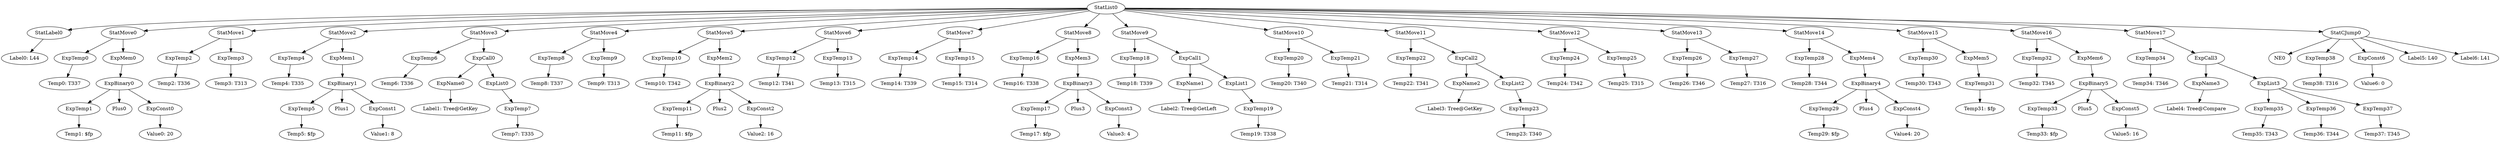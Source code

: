 digraph {
	ordering = out;
	ExpTemp38 -> "Temp38: T316";
	ExpTemp36 -> "Temp36: T344";
	ExpList3 -> ExpTemp35;
	ExpList3 -> ExpTemp36;
	ExpList3 -> ExpTemp37;
	ExpTemp35 -> "Temp35: T343";
	ExpName3 -> "Label4: Tree@Compare";
	StatMove17 -> ExpTemp34;
	StatMove17 -> ExpCall3;
	ExpBinary5 -> ExpTemp33;
	ExpBinary5 -> Plus5;
	ExpBinary5 -> ExpConst5;
	StatMove16 -> ExpTemp32;
	StatMove16 -> ExpMem6;
	ExpMem4 -> ExpBinary4;
	ExpConst4 -> "Value4: 20";
	ExpTemp29 -> "Temp29: $fp";
	ExpTemp27 -> "Temp27: T316";
	StatMove13 -> ExpTemp26;
	StatMove13 -> ExpTemp27;
	ExpTemp26 -> "Temp26: T346";
	ExpTemp25 -> "Temp25: T315";
	ExpMem6 -> ExpBinary5;
	ExpTemp24 -> "Temp24: T342";
	ExpList2 -> ExpTemp23;
	ExpName2 -> "Label3: Tree@GetKey";
	StatMove11 -> ExpTemp22;
	StatMove11 -> ExpCall2;
	ExpCall2 -> ExpName2;
	ExpCall2 -> ExpList2;
	StatMove10 -> ExpTemp20;
	StatMove10 -> ExpTemp21;
	ExpTemp20 -> "Temp20: T340";
	ExpCall1 -> ExpName1;
	ExpCall1 -> ExpList1;
	ExpTemp4 -> "Temp4: T335";
	ExpName0 -> "Label1: Tree@GetKey";
	ExpTemp22 -> "Temp22: T341";
	StatMove3 -> ExpTemp6;
	StatMove3 -> ExpCall0;
	StatMove15 -> ExpTemp30;
	StatMove15 -> ExpMem5;
	ExpTemp11 -> "Temp11: $fp";
	ExpTemp5 -> "Temp5: $fp";
	ExpTemp1 -> "Temp1: $fp";
	ExpTemp28 -> "Temp28: T344";
	ExpTemp14 -> "Temp14: T339";
	StatMove14 -> ExpTemp28;
	StatMove14 -> ExpMem4;
	ExpCall0 -> ExpName0;
	ExpCall0 -> ExpList0;
	ExpTemp21 -> "Temp21: T314";
	ExpTemp17 -> "Temp17: $fp";
	ExpTemp3 -> "Temp3: T313";
	ExpTemp23 -> "Temp23: T340";
	ExpBinary0 -> ExpTemp1;
	ExpBinary0 -> Plus0;
	ExpBinary0 -> ExpConst0;
	ExpMem2 -> ExpBinary2;
	ExpTemp12 -> "Temp12: T341";
	ExpTemp7 -> "Temp7: T335";
	ExpTemp0 -> "Temp0: T337";
	StatList0 -> StatLabel0;
	StatList0 -> StatMove0;
	StatList0 -> StatMove1;
	StatList0 -> StatMove2;
	StatList0 -> StatMove3;
	StatList0 -> StatMove4;
	StatList0 -> StatMove5;
	StatList0 -> StatMove6;
	StatList0 -> StatMove7;
	StatList0 -> StatMove8;
	StatList0 -> StatMove9;
	StatList0 -> StatMove10;
	StatList0 -> StatMove11;
	StatList0 -> StatMove12;
	StatList0 -> StatMove13;
	StatList0 -> StatMove14;
	StatList0 -> StatMove15;
	StatList0 -> StatMove16;
	StatList0 -> StatMove17;
	StatList0 -> StatCJump0;
	ExpConst6 -> "Value6: 0";
	ExpTemp34 -> "Temp34: T346";
	ExpMem1 -> ExpBinary1;
	StatMove9 -> ExpTemp18;
	StatMove9 -> ExpCall1;
	ExpTemp33 -> "Temp33: $fp";
	ExpBinary4 -> ExpTemp29;
	ExpBinary4 -> Plus4;
	ExpBinary4 -> ExpConst4;
	ExpConst0 -> "Value0: 20";
	ExpTemp19 -> "Temp19: T338";
	StatMove2 -> ExpTemp4;
	StatMove2 -> ExpMem1;
	ExpTemp2 -> "Temp2: T336";
	ExpTemp10 -> "Temp10: T342";
	ExpCall3 -> ExpName3;
	ExpCall3 -> ExpList3;
	ExpList1 -> ExpTemp19;
	ExpBinary1 -> ExpTemp5;
	ExpBinary1 -> Plus1;
	ExpBinary1 -> ExpConst1;
	ExpMem0 -> ExpBinary0;
	StatMove4 -> ExpTemp8;
	StatMove4 -> ExpTemp9;
	StatMove7 -> ExpTemp14;
	StatMove7 -> ExpTemp15;
	ExpConst1 -> "Value1: 8";
	ExpConst5 -> "Value5: 16";
	StatMove5 -> ExpTemp10;
	StatMove5 -> ExpMem2;
	StatMove1 -> ExpTemp2;
	StatMove1 -> ExpTemp3;
	ExpTemp31 -> "Temp31: $fp";
	ExpTemp18 -> "Temp18: T339";
	ExpTemp8 -> "Temp8: T337";
	StatCJump0 -> NE0;
	StatCJump0 -> ExpTemp38;
	StatCJump0 -> ExpConst6;
	StatCJump0 -> "Label5: L40";
	StatCJump0 -> "Label6: L41";
	ExpList0 -> ExpTemp7;
	ExpName1 -> "Label2: Tree@GetLeft";
	ExpTemp15 -> "Temp15: T314";
	ExpTemp9 -> "Temp9: T313";
	ExpMem5 -> ExpTemp31;
	StatLabel0 -> "Label0: L44";
	ExpBinary2 -> ExpTemp11;
	ExpBinary2 -> Plus2;
	ExpBinary2 -> ExpConst2;
	ExpTemp6 -> "Temp6: T336";
	StatMove6 -> ExpTemp12;
	StatMove6 -> ExpTemp13;
	ExpTemp13 -> "Temp13: T315";
	ExpTemp16 -> "Temp16: T338";
	ExpTemp32 -> "Temp32: T345";
	StatMove0 -> ExpTemp0;
	StatMove0 -> ExpMem0;
	StatMove8 -> ExpTemp16;
	StatMove8 -> ExpMem3;
	StatMove12 -> ExpTemp24;
	StatMove12 -> ExpTemp25;
	ExpConst2 -> "Value2: 16";
	ExpBinary3 -> ExpTemp17;
	ExpBinary3 -> Plus3;
	ExpBinary3 -> ExpConst3;
	ExpTemp30 -> "Temp30: T343";
	ExpConst3 -> "Value3: 4";
	ExpTemp37 -> "Temp37: T345";
	ExpMem3 -> ExpBinary3;
}


